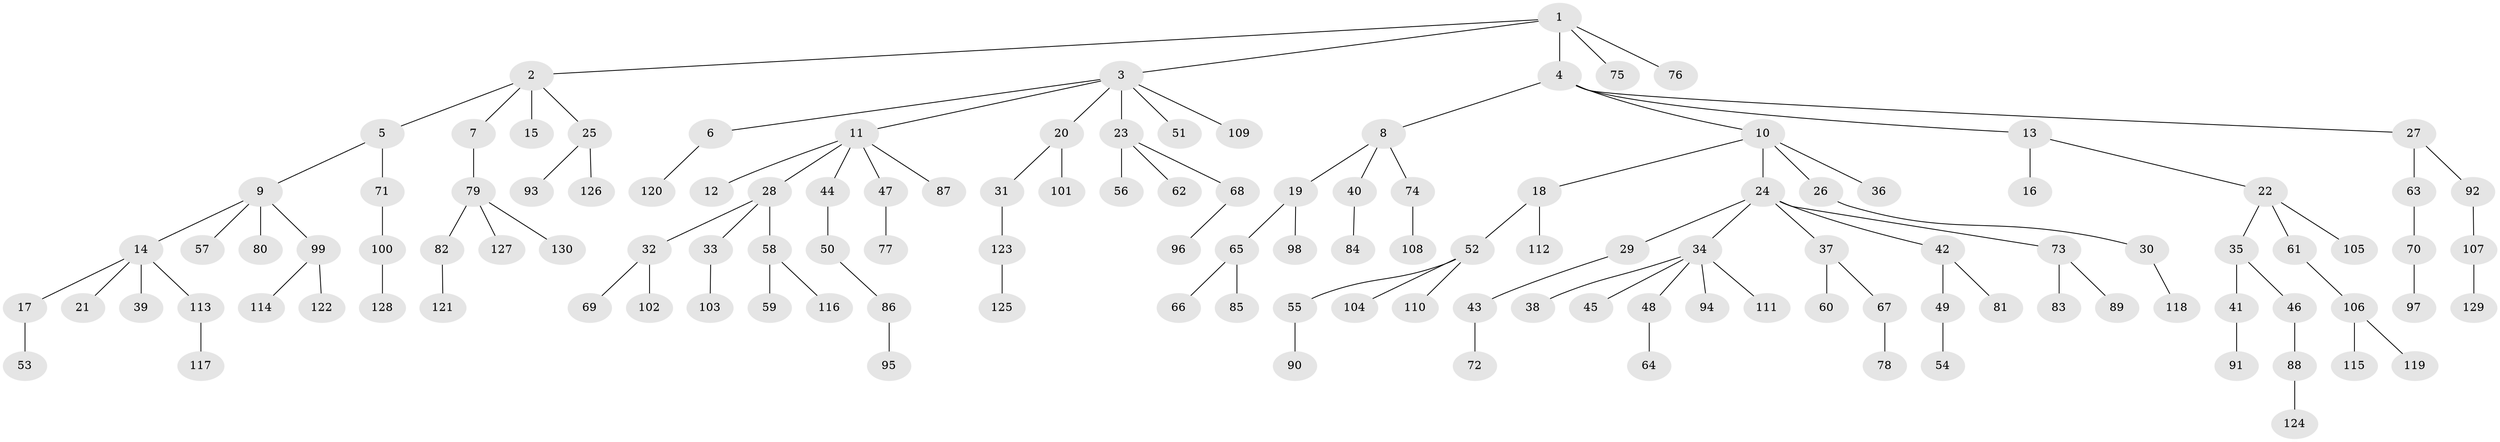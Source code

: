 // coarse degree distribution, {13: 0.02564102564102564, 3: 0.02564102564102564, 2: 0.1794871794871795, 8: 0.02564102564102564, 4: 0.07692307692307693, 1: 0.6666666666666666}
// Generated by graph-tools (version 1.1) at 2025/19/03/04/25 18:19:21]
// undirected, 130 vertices, 129 edges
graph export_dot {
graph [start="1"]
  node [color=gray90,style=filled];
  1;
  2;
  3;
  4;
  5;
  6;
  7;
  8;
  9;
  10;
  11;
  12;
  13;
  14;
  15;
  16;
  17;
  18;
  19;
  20;
  21;
  22;
  23;
  24;
  25;
  26;
  27;
  28;
  29;
  30;
  31;
  32;
  33;
  34;
  35;
  36;
  37;
  38;
  39;
  40;
  41;
  42;
  43;
  44;
  45;
  46;
  47;
  48;
  49;
  50;
  51;
  52;
  53;
  54;
  55;
  56;
  57;
  58;
  59;
  60;
  61;
  62;
  63;
  64;
  65;
  66;
  67;
  68;
  69;
  70;
  71;
  72;
  73;
  74;
  75;
  76;
  77;
  78;
  79;
  80;
  81;
  82;
  83;
  84;
  85;
  86;
  87;
  88;
  89;
  90;
  91;
  92;
  93;
  94;
  95;
  96;
  97;
  98;
  99;
  100;
  101;
  102;
  103;
  104;
  105;
  106;
  107;
  108;
  109;
  110;
  111;
  112;
  113;
  114;
  115;
  116;
  117;
  118;
  119;
  120;
  121;
  122;
  123;
  124;
  125;
  126;
  127;
  128;
  129;
  130;
  1 -- 2;
  1 -- 3;
  1 -- 4;
  1 -- 75;
  1 -- 76;
  2 -- 5;
  2 -- 7;
  2 -- 15;
  2 -- 25;
  3 -- 6;
  3 -- 11;
  3 -- 20;
  3 -- 23;
  3 -- 51;
  3 -- 109;
  4 -- 8;
  4 -- 10;
  4 -- 13;
  4 -- 27;
  5 -- 9;
  5 -- 71;
  6 -- 120;
  7 -- 79;
  8 -- 19;
  8 -- 40;
  8 -- 74;
  9 -- 14;
  9 -- 57;
  9 -- 80;
  9 -- 99;
  10 -- 18;
  10 -- 24;
  10 -- 26;
  10 -- 36;
  11 -- 12;
  11 -- 28;
  11 -- 44;
  11 -- 47;
  11 -- 87;
  13 -- 16;
  13 -- 22;
  14 -- 17;
  14 -- 21;
  14 -- 39;
  14 -- 113;
  17 -- 53;
  18 -- 52;
  18 -- 112;
  19 -- 65;
  19 -- 98;
  20 -- 31;
  20 -- 101;
  22 -- 35;
  22 -- 61;
  22 -- 105;
  23 -- 56;
  23 -- 62;
  23 -- 68;
  24 -- 29;
  24 -- 34;
  24 -- 37;
  24 -- 42;
  24 -- 73;
  25 -- 93;
  25 -- 126;
  26 -- 30;
  27 -- 63;
  27 -- 92;
  28 -- 32;
  28 -- 33;
  28 -- 58;
  29 -- 43;
  30 -- 118;
  31 -- 123;
  32 -- 69;
  32 -- 102;
  33 -- 103;
  34 -- 38;
  34 -- 45;
  34 -- 48;
  34 -- 94;
  34 -- 111;
  35 -- 41;
  35 -- 46;
  37 -- 60;
  37 -- 67;
  40 -- 84;
  41 -- 91;
  42 -- 49;
  42 -- 81;
  43 -- 72;
  44 -- 50;
  46 -- 88;
  47 -- 77;
  48 -- 64;
  49 -- 54;
  50 -- 86;
  52 -- 55;
  52 -- 104;
  52 -- 110;
  55 -- 90;
  58 -- 59;
  58 -- 116;
  61 -- 106;
  63 -- 70;
  65 -- 66;
  65 -- 85;
  67 -- 78;
  68 -- 96;
  70 -- 97;
  71 -- 100;
  73 -- 83;
  73 -- 89;
  74 -- 108;
  79 -- 82;
  79 -- 127;
  79 -- 130;
  82 -- 121;
  86 -- 95;
  88 -- 124;
  92 -- 107;
  99 -- 114;
  99 -- 122;
  100 -- 128;
  106 -- 115;
  106 -- 119;
  107 -- 129;
  113 -- 117;
  123 -- 125;
}
